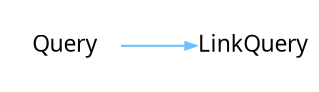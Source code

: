 digraph {
 rankdir = "LR"
 bgcolor = none;
 layout  = dot;
 edge [
   arrowsize = "0.5"
   color     = "#69BFFFFF"
 ]
 qfnD7hO[
   shape    = none
   label    = "Query"
   margin   = "0.01"
   fontname = "Segoe UI"
   fontsize = "11"
   fontcolor= "#010509FF"
 ]
 DA8D7hO[
   shape    = none
   label    = "LinkQuery"
   margin   = "0.01"
   fontname = "Segoe UI"
   fontsize = "11"
   fontcolor= "#010509FF"
 ]
 qfnD7hO->DA8D7hO
}
